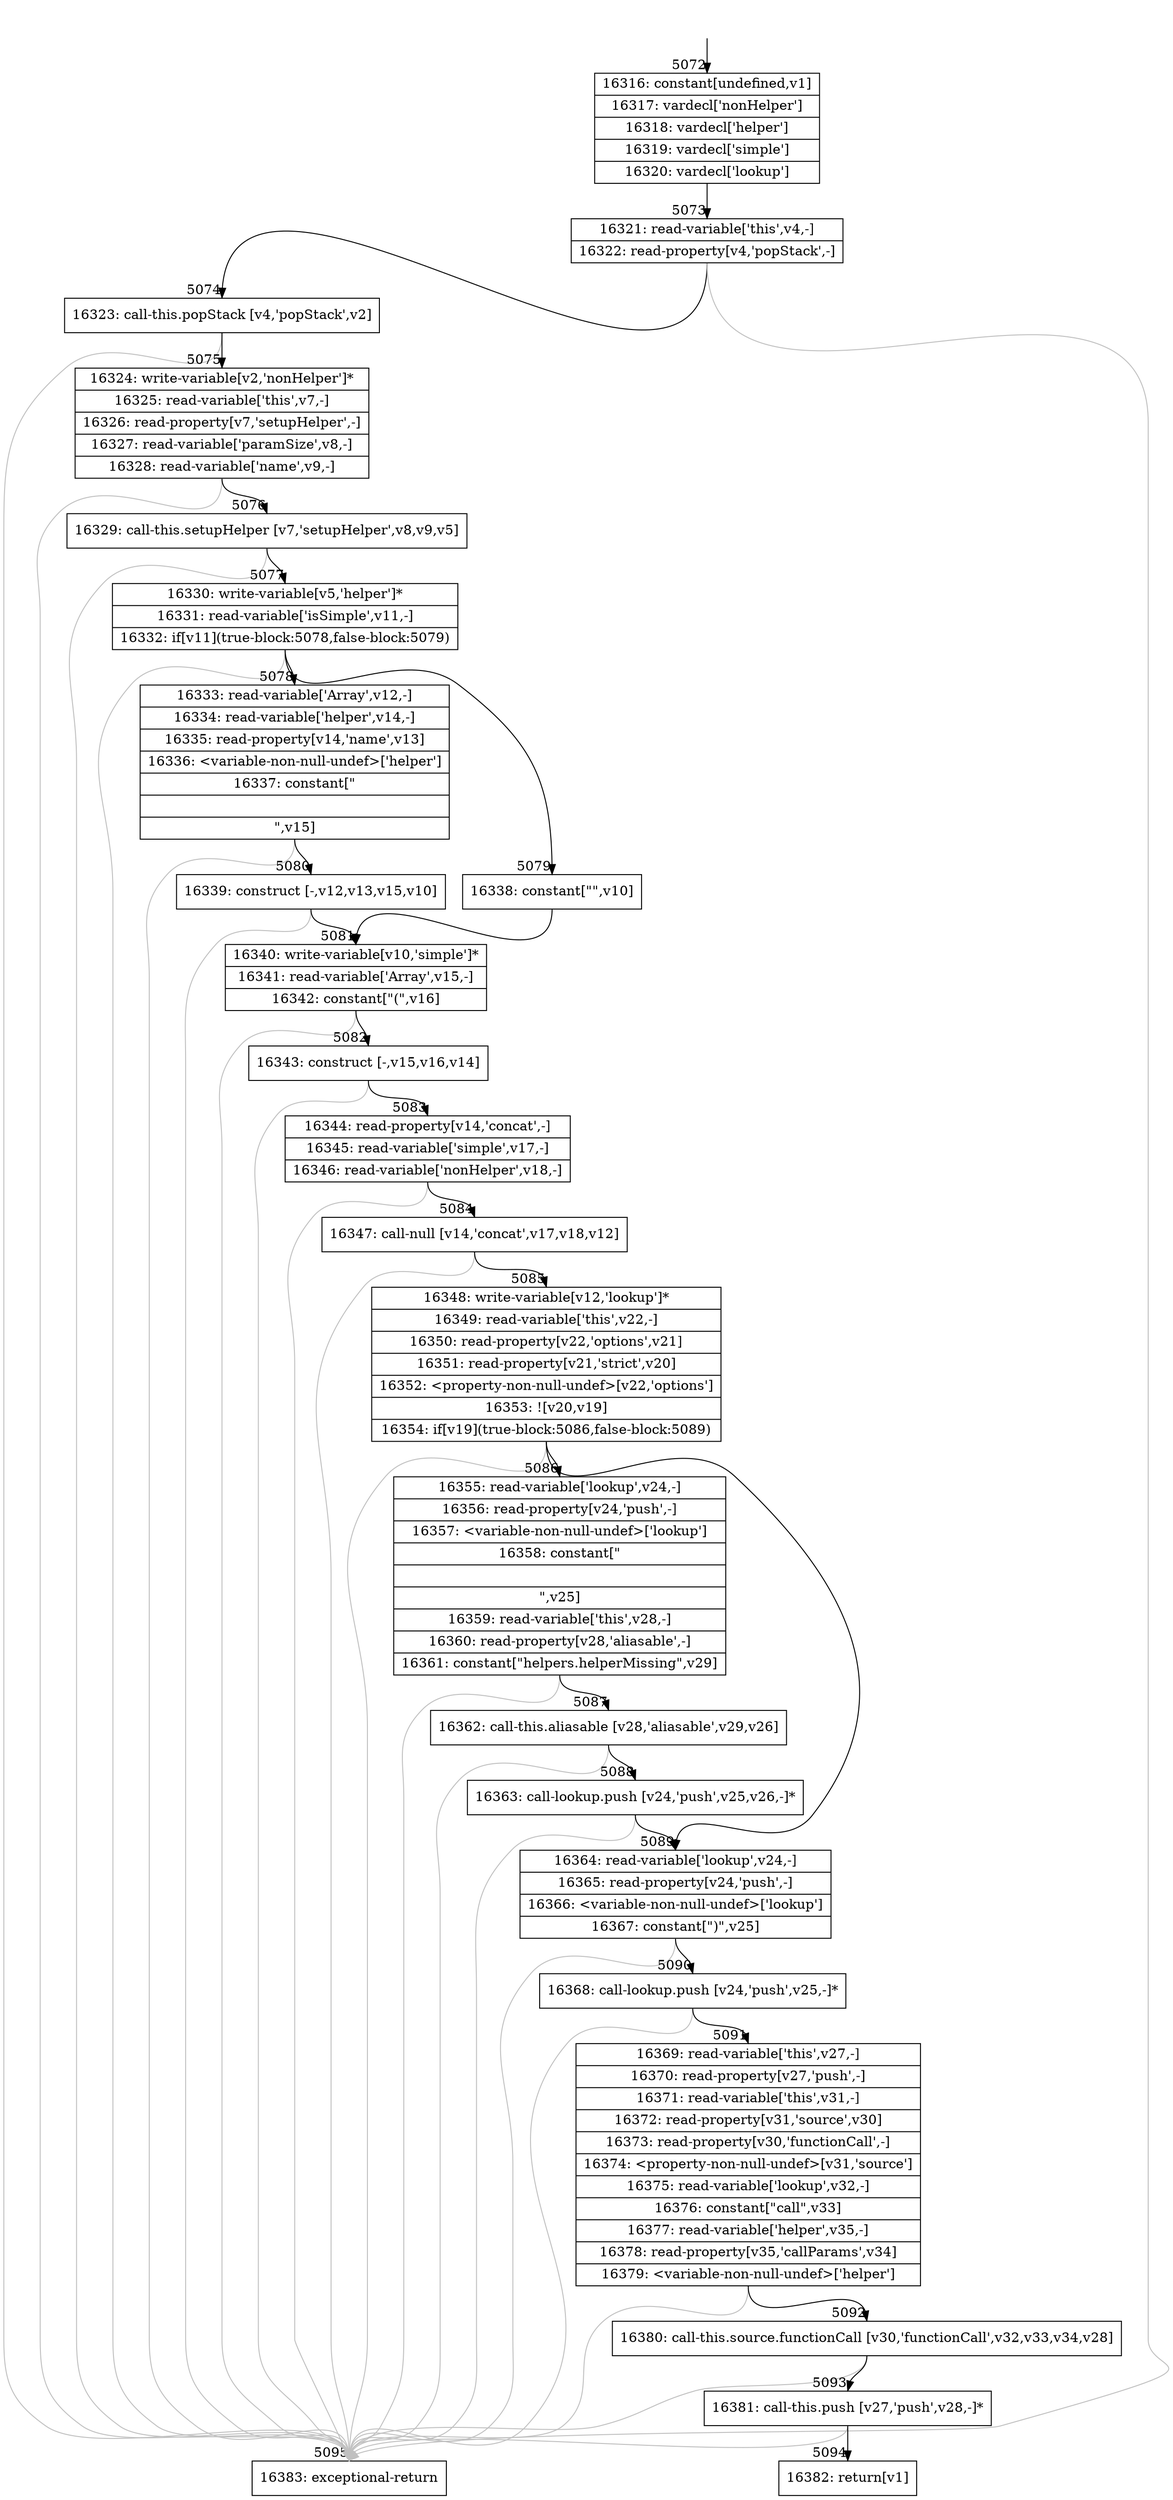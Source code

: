 digraph {
rankdir="TD"
BB_entry237[shape=none,label=""];
BB_entry237 -> BB5072 [tailport=s, headport=n, headlabel="    5072"]
BB5072 [shape=record label="{16316: constant[undefined,v1]|16317: vardecl['nonHelper']|16318: vardecl['helper']|16319: vardecl['simple']|16320: vardecl['lookup']}" ] 
BB5072 -> BB5073 [tailport=s, headport=n, headlabel="      5073"]
BB5073 [shape=record label="{16321: read-variable['this',v4,-]|16322: read-property[v4,'popStack',-]}" ] 
BB5073 -> BB5074 [tailport=s, headport=n, headlabel="      5074"]
BB5073 -> BB5095 [tailport=s, headport=n, color=gray, headlabel="      5095"]
BB5074 [shape=record label="{16323: call-this.popStack [v4,'popStack',v2]}" ] 
BB5074 -> BB5075 [tailport=s, headport=n, headlabel="      5075"]
BB5074 -> BB5095 [tailport=s, headport=n, color=gray]
BB5075 [shape=record label="{16324: write-variable[v2,'nonHelper']*|16325: read-variable['this',v7,-]|16326: read-property[v7,'setupHelper',-]|16327: read-variable['paramSize',v8,-]|16328: read-variable['name',v9,-]}" ] 
BB5075 -> BB5076 [tailport=s, headport=n, headlabel="      5076"]
BB5075 -> BB5095 [tailport=s, headport=n, color=gray]
BB5076 [shape=record label="{16329: call-this.setupHelper [v7,'setupHelper',v8,v9,v5]}" ] 
BB5076 -> BB5077 [tailport=s, headport=n, headlabel="      5077"]
BB5076 -> BB5095 [tailport=s, headport=n, color=gray]
BB5077 [shape=record label="{16330: write-variable[v5,'helper']*|16331: read-variable['isSimple',v11,-]|16332: if[v11](true-block:5078,false-block:5079)}" ] 
BB5077 -> BB5078 [tailport=s, headport=n, headlabel="      5078"]
BB5077 -> BB5079 [tailport=s, headport=n, headlabel="      5079"]
BB5077 -> BB5095 [tailport=s, headport=n, color=gray]
BB5078 [shape=record label="{16333: read-variable['Array',v12,-]|16334: read-variable['helper',v14,-]|16335: read-property[v14,'name',v13]|16336: \<variable-non-null-undef\>['helper']|16337: constant[\" || \",v15]}" ] 
BB5078 -> BB5080 [tailport=s, headport=n, headlabel="      5080"]
BB5078 -> BB5095 [tailport=s, headport=n, color=gray]
BB5079 [shape=record label="{16338: constant[\"\",v10]}" ] 
BB5079 -> BB5081 [tailport=s, headport=n, headlabel="      5081"]
BB5080 [shape=record label="{16339: construct [-,v12,v13,v15,v10]}" ] 
BB5080 -> BB5081 [tailport=s, headport=n]
BB5080 -> BB5095 [tailport=s, headport=n, color=gray]
BB5081 [shape=record label="{16340: write-variable[v10,'simple']*|16341: read-variable['Array',v15,-]|16342: constant[\"(\",v16]}" ] 
BB5081 -> BB5082 [tailport=s, headport=n, headlabel="      5082"]
BB5081 -> BB5095 [tailport=s, headport=n, color=gray]
BB5082 [shape=record label="{16343: construct [-,v15,v16,v14]}" ] 
BB5082 -> BB5083 [tailport=s, headport=n, headlabel="      5083"]
BB5082 -> BB5095 [tailport=s, headport=n, color=gray]
BB5083 [shape=record label="{16344: read-property[v14,'concat',-]|16345: read-variable['simple',v17,-]|16346: read-variable['nonHelper',v18,-]}" ] 
BB5083 -> BB5084 [tailport=s, headport=n, headlabel="      5084"]
BB5083 -> BB5095 [tailport=s, headport=n, color=gray]
BB5084 [shape=record label="{16347: call-null [v14,'concat',v17,v18,v12]}" ] 
BB5084 -> BB5085 [tailport=s, headport=n, headlabel="      5085"]
BB5084 -> BB5095 [tailport=s, headport=n, color=gray]
BB5085 [shape=record label="{16348: write-variable[v12,'lookup']*|16349: read-variable['this',v22,-]|16350: read-property[v22,'options',v21]|16351: read-property[v21,'strict',v20]|16352: \<property-non-null-undef\>[v22,'options']|16353: ![v20,v19]|16354: if[v19](true-block:5086,false-block:5089)}" ] 
BB5085 -> BB5086 [tailport=s, headport=n, headlabel="      5086"]
BB5085 -> BB5089 [tailport=s, headport=n, headlabel="      5089"]
BB5085 -> BB5095 [tailport=s, headport=n, color=gray]
BB5086 [shape=record label="{16355: read-variable['lookup',v24,-]|16356: read-property[v24,'push',-]|16357: \<variable-non-null-undef\>['lookup']|16358: constant[\" || \",v25]|16359: read-variable['this',v28,-]|16360: read-property[v28,'aliasable',-]|16361: constant[\"helpers.helperMissing\",v29]}" ] 
BB5086 -> BB5087 [tailport=s, headport=n, headlabel="      5087"]
BB5086 -> BB5095 [tailport=s, headport=n, color=gray]
BB5087 [shape=record label="{16362: call-this.aliasable [v28,'aliasable',v29,v26]}" ] 
BB5087 -> BB5088 [tailport=s, headport=n, headlabel="      5088"]
BB5087 -> BB5095 [tailport=s, headport=n, color=gray]
BB5088 [shape=record label="{16363: call-lookup.push [v24,'push',v25,v26,-]*}" ] 
BB5088 -> BB5089 [tailport=s, headport=n]
BB5088 -> BB5095 [tailport=s, headport=n, color=gray]
BB5089 [shape=record label="{16364: read-variable['lookup',v24,-]|16365: read-property[v24,'push',-]|16366: \<variable-non-null-undef\>['lookup']|16367: constant[\")\",v25]}" ] 
BB5089 -> BB5090 [tailport=s, headport=n, headlabel="      5090"]
BB5089 -> BB5095 [tailport=s, headport=n, color=gray]
BB5090 [shape=record label="{16368: call-lookup.push [v24,'push',v25,-]*}" ] 
BB5090 -> BB5091 [tailport=s, headport=n, headlabel="      5091"]
BB5090 -> BB5095 [tailport=s, headport=n, color=gray]
BB5091 [shape=record label="{16369: read-variable['this',v27,-]|16370: read-property[v27,'push',-]|16371: read-variable['this',v31,-]|16372: read-property[v31,'source',v30]|16373: read-property[v30,'functionCall',-]|16374: \<property-non-null-undef\>[v31,'source']|16375: read-variable['lookup',v32,-]|16376: constant[\"call\",v33]|16377: read-variable['helper',v35,-]|16378: read-property[v35,'callParams',v34]|16379: \<variable-non-null-undef\>['helper']}" ] 
BB5091 -> BB5092 [tailport=s, headport=n, headlabel="      5092"]
BB5091 -> BB5095 [tailport=s, headport=n, color=gray]
BB5092 [shape=record label="{16380: call-this.source.functionCall [v30,'functionCall',v32,v33,v34,v28]}" ] 
BB5092 -> BB5093 [tailport=s, headport=n, headlabel="      5093"]
BB5092 -> BB5095 [tailport=s, headport=n, color=gray]
BB5093 [shape=record label="{16381: call-this.push [v27,'push',v28,-]*}" ] 
BB5093 -> BB5094 [tailport=s, headport=n, headlabel="      5094"]
BB5093 -> BB5095 [tailport=s, headport=n, color=gray]
BB5094 [shape=record label="{16382: return[v1]}" ] 
BB5095 [shape=record label="{16383: exceptional-return}" ] 
//#$~ 3200
}
